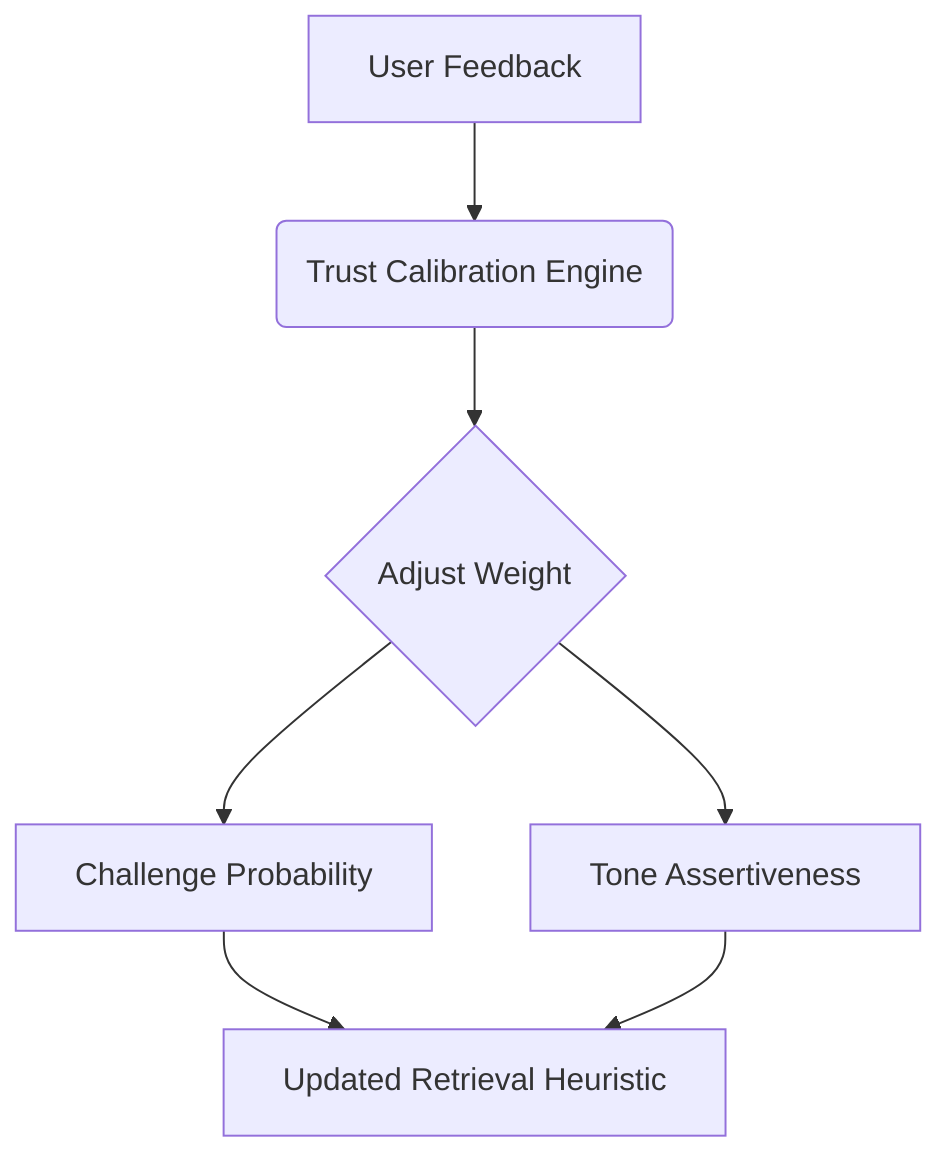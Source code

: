 flowchart TB
    A[User Feedback] --> B(Trust Calibration Engine)
    B --> C{Adjust Weight}
    C --> D[Challenge Probability]
    C --> E[Tone Assertiveness]
    D & E --> F[Updated Retrieval Heuristic]